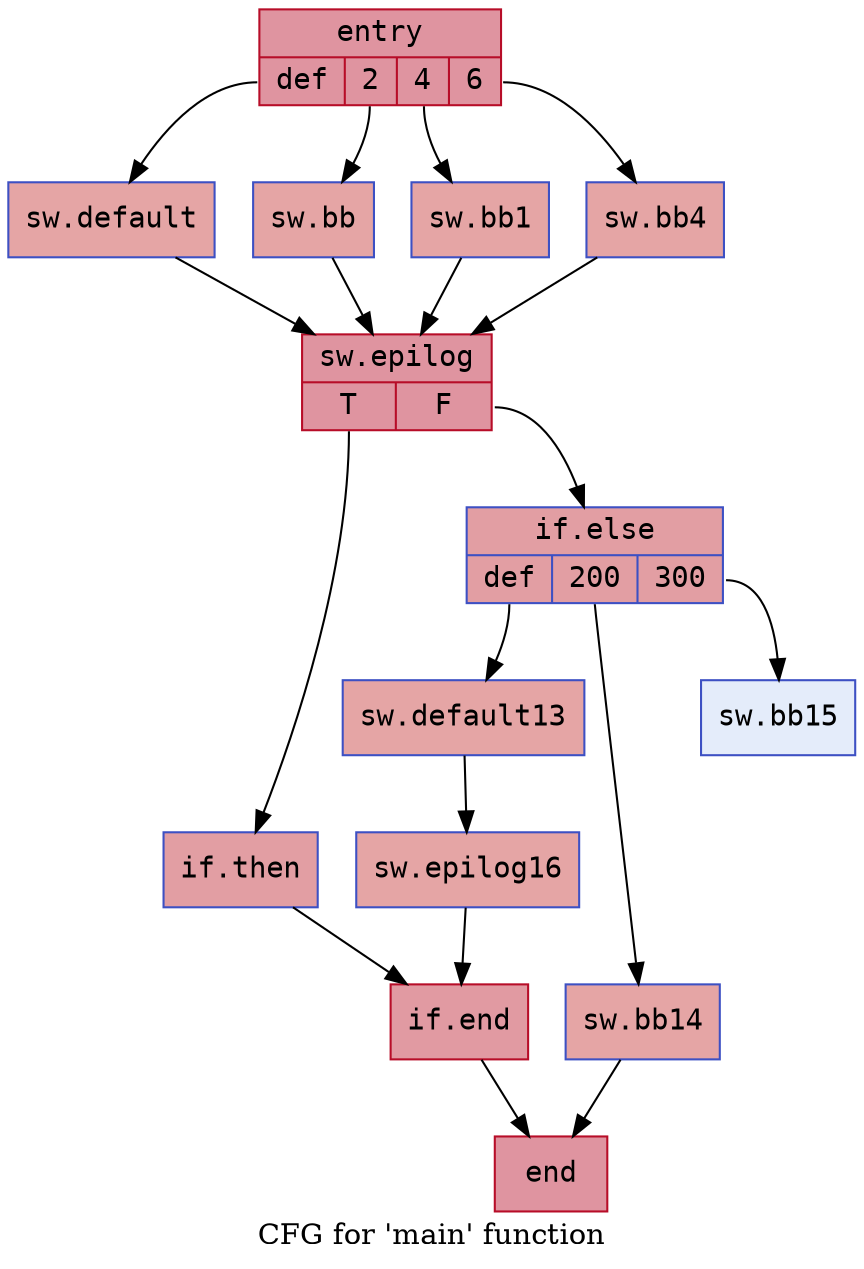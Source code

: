 digraph "CFG for 'main' function" {
	label="CFG for 'main' function";

	Node0x5e5e04e63ed0 [shape=record,color="#b70d28ff", style=filled, fillcolor="#b70d2870" fontname="Courier",label="{entry|{<s0>def|<s1>2|<s2>4|<s3>6}}"];
	Node0x5e5e04e63ed0:s0 -> Node0x5e5e04ec73a0;
	Node0x5e5e04e63ed0:s1 -> Node0x5e5e04ec74c0;
	Node0x5e5e04e63ed0:s2 -> Node0x5e5e04ec75d0;
	Node0x5e5e04e63ed0:s3 -> Node0x5e5e04ec76e0;
	Node0x5e5e04ec74c0 [shape=record,color="#3d50c3ff", style=filled, fillcolor="#c5333470" fontname="Courier",label="{sw.bb}"];
	Node0x5e5e04ec74c0 -> Node0x5e5e04ec7540;
	Node0x5e5e04ec75d0 [shape=record,color="#3d50c3ff", style=filled, fillcolor="#c5333470" fontname="Courier",label="{sw.bb1}"];
	Node0x5e5e04ec75d0 -> Node0x5e5e04ec7540;
	Node0x5e5e04ec76e0 [shape=record,color="#3d50c3ff", style=filled, fillcolor="#c5333470" fontname="Courier",label="{sw.bb4}"];
	Node0x5e5e04ec76e0 -> Node0x5e5e04ec7540;
	Node0x5e5e04ec73a0 [shape=record,color="#3d50c3ff", style=filled, fillcolor="#c5333470" fontname="Courier",label="{sw.default}"];
	Node0x5e5e04ec73a0 -> Node0x5e5e04ec7540;
	Node0x5e5e04ec7540 [shape=record,color="#b70d28ff", style=filled, fillcolor="#b70d2870" fontname="Courier",label="{sw.epilog|{<s0>T|<s1>F}}"];
	Node0x5e5e04ec7540:s0 -> Node0x5e5e04ec7760;
	Node0x5e5e04ec7540:s1 -> Node0x5e5e04ec8370;
	Node0x5e5e04ec7760 [shape=record,color="#3d50c3ff", style=filled, fillcolor="#be242e70" fontname="Courier",label="{if.then}"];
	Node0x5e5e04ec7760 -> Node0x5e5e04ec7650;
	Node0x5e5e04ec8370 [shape=record,color="#3d50c3ff", style=filled, fillcolor="#be242e70" fontname="Courier",label="{if.else|{<s0>def|<s1>200|<s2>300}}"];
	Node0x5e5e04ec8370:s0 -> Node0x5e5e04ec83f0;
	Node0x5e5e04ec8370:s1 -> Node0x5e5e04ec86f0;
	Node0x5e5e04ec8370:s2 -> Node0x5e5e04ec8800;
	Node0x5e5e04ec83f0 [shape=record,color="#3d50c3ff", style=filled, fillcolor="#c5333470" fontname="Courier",label="{sw.default13}"];
	Node0x5e5e04ec83f0 -> Node0x5e5e04ec8660;
	Node0x5e5e04ec86f0 [shape=record,color="#3d50c3ff", style=filled, fillcolor="#c5333470" fontname="Courier",label="{sw.bb14}"];
	Node0x5e5e04ec86f0 -> Node0x5e5e04ec8770;
	Node0x5e5e04ec8800 [shape=record,color="#3d50c3ff", style=filled, fillcolor="#c1d4f470" fontname="Courier",label="{sw.bb15}"];
	Node0x5e5e04ec8660 [shape=record,color="#3d50c3ff", style=filled, fillcolor="#c5333470" fontname="Courier",label="{sw.epilog16}"];
	Node0x5e5e04ec8660 -> Node0x5e5e04ec7650;
	Node0x5e5e04ec7650 [shape=record,color="#b70d28ff", style=filled, fillcolor="#bb1b2c70" fontname="Courier",label="{if.end}"];
	Node0x5e5e04ec7650 -> Node0x5e5e04ec8770;
	Node0x5e5e04ec8770 [shape=record,color="#b70d28ff", style=filled, fillcolor="#b70d2870" fontname="Courier",label="{end}"];
}
